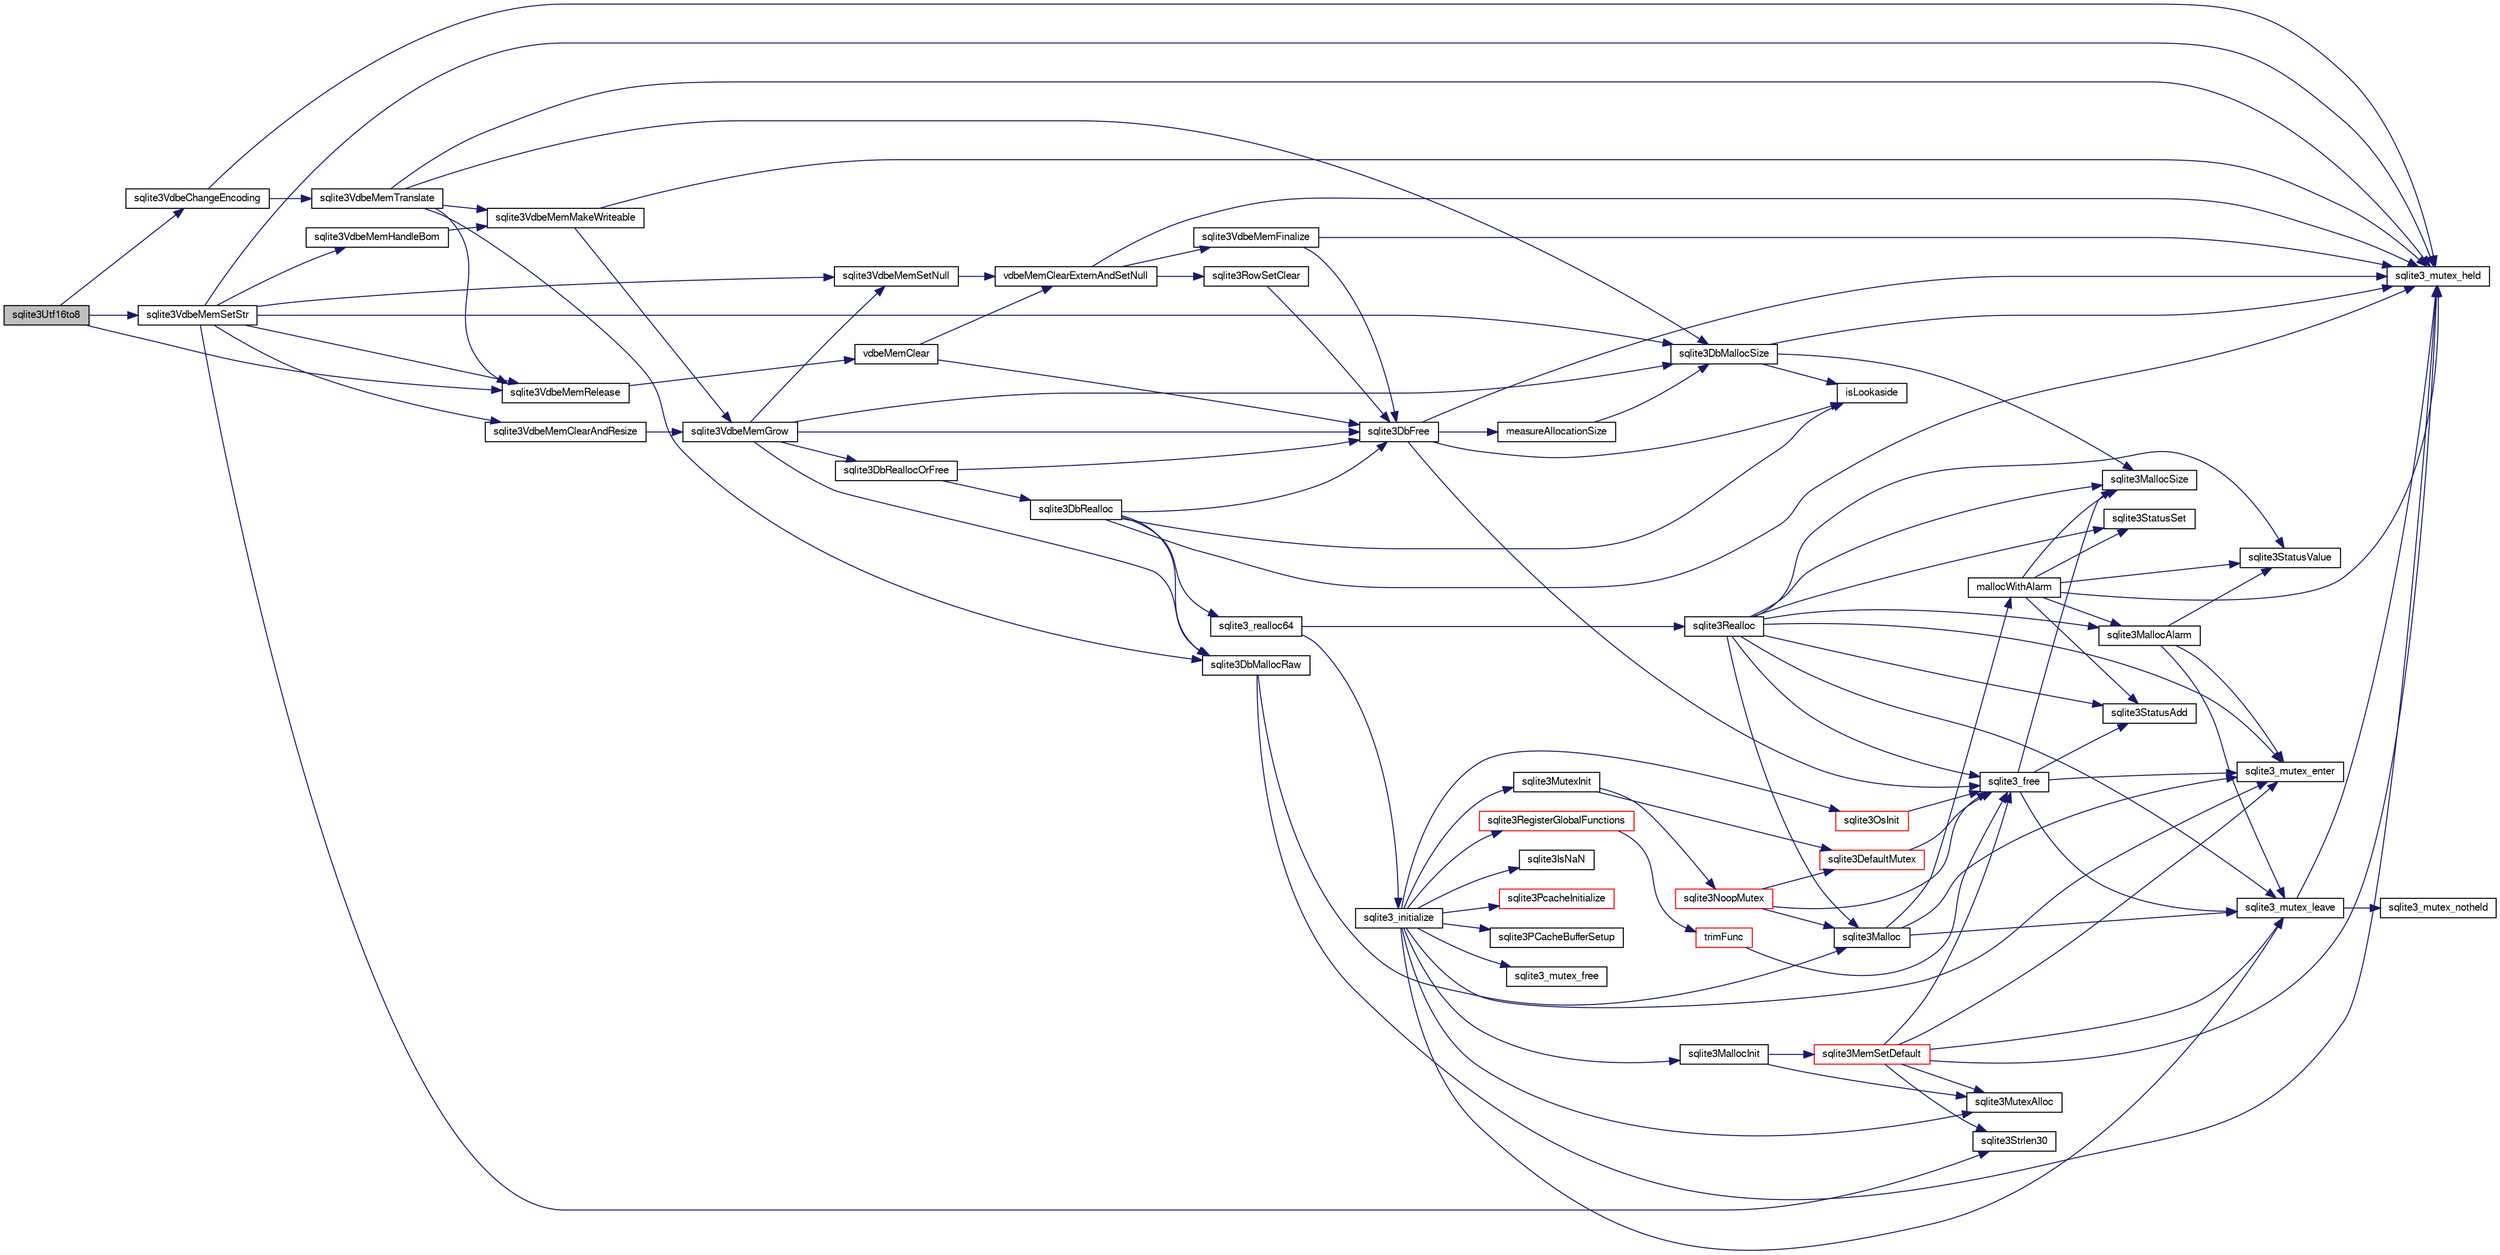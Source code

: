digraph "sqlite3Utf16to8"
{
  edge [fontname="FreeSans",fontsize="10",labelfontname="FreeSans",labelfontsize="10"];
  node [fontname="FreeSans",fontsize="10",shape=record];
  rankdir="LR";
  Node734006 [label="sqlite3Utf16to8",height=0.2,width=0.4,color="black", fillcolor="grey75", style="filled", fontcolor="black"];
  Node734006 -> Node734007 [color="midnightblue",fontsize="10",style="solid",fontname="FreeSans"];
  Node734007 [label="sqlite3VdbeMemSetStr",height=0.2,width=0.4,color="black", fillcolor="white", style="filled",URL="$sqlite3_8c.html#a9697bec7c3b512483638ea3646191d7d"];
  Node734007 -> Node734008 [color="midnightblue",fontsize="10",style="solid",fontname="FreeSans"];
  Node734008 [label="sqlite3_mutex_held",height=0.2,width=0.4,color="black", fillcolor="white", style="filled",URL="$sqlite3_8c.html#acf77da68932b6bc163c5e68547ecc3e7"];
  Node734007 -> Node734009 [color="midnightblue",fontsize="10",style="solid",fontname="FreeSans"];
  Node734009 [label="sqlite3VdbeMemSetNull",height=0.2,width=0.4,color="black", fillcolor="white", style="filled",URL="$sqlite3_8c.html#ae01092c23aebaf8a3ebdf3954609b410"];
  Node734009 -> Node734010 [color="midnightblue",fontsize="10",style="solid",fontname="FreeSans"];
  Node734010 [label="vdbeMemClearExternAndSetNull",height=0.2,width=0.4,color="black", fillcolor="white", style="filled",URL="$sqlite3_8c.html#a29c41a360fb0e86b817777daf061230c"];
  Node734010 -> Node734008 [color="midnightblue",fontsize="10",style="solid",fontname="FreeSans"];
  Node734010 -> Node734011 [color="midnightblue",fontsize="10",style="solid",fontname="FreeSans"];
  Node734011 [label="sqlite3VdbeMemFinalize",height=0.2,width=0.4,color="black", fillcolor="white", style="filled",URL="$sqlite3_8c.html#a2568220f48ddef81b1c43e401042d9d2"];
  Node734011 -> Node734008 [color="midnightblue",fontsize="10",style="solid",fontname="FreeSans"];
  Node734011 -> Node734012 [color="midnightblue",fontsize="10",style="solid",fontname="FreeSans"];
  Node734012 [label="sqlite3DbFree",height=0.2,width=0.4,color="black", fillcolor="white", style="filled",URL="$sqlite3_8c.html#ac70ab821a6607b4a1b909582dc37a069"];
  Node734012 -> Node734008 [color="midnightblue",fontsize="10",style="solid",fontname="FreeSans"];
  Node734012 -> Node734013 [color="midnightblue",fontsize="10",style="solid",fontname="FreeSans"];
  Node734013 [label="measureAllocationSize",height=0.2,width=0.4,color="black", fillcolor="white", style="filled",URL="$sqlite3_8c.html#a45731e644a22fdb756e2b6337224217a"];
  Node734013 -> Node734014 [color="midnightblue",fontsize="10",style="solid",fontname="FreeSans"];
  Node734014 [label="sqlite3DbMallocSize",height=0.2,width=0.4,color="black", fillcolor="white", style="filled",URL="$sqlite3_8c.html#aa397e5a8a03495203a0767abf0a71f86"];
  Node734014 -> Node734015 [color="midnightblue",fontsize="10",style="solid",fontname="FreeSans"];
  Node734015 [label="sqlite3MallocSize",height=0.2,width=0.4,color="black", fillcolor="white", style="filled",URL="$sqlite3_8c.html#acf5d2a5f35270bafb050bd2def576955"];
  Node734014 -> Node734008 [color="midnightblue",fontsize="10",style="solid",fontname="FreeSans"];
  Node734014 -> Node734016 [color="midnightblue",fontsize="10",style="solid",fontname="FreeSans"];
  Node734016 [label="isLookaside",height=0.2,width=0.4,color="black", fillcolor="white", style="filled",URL="$sqlite3_8c.html#a770fa05ff9717b75e16f4d968a77b897"];
  Node734012 -> Node734016 [color="midnightblue",fontsize="10",style="solid",fontname="FreeSans"];
  Node734012 -> Node734017 [color="midnightblue",fontsize="10",style="solid",fontname="FreeSans"];
  Node734017 [label="sqlite3_free",height=0.2,width=0.4,color="black", fillcolor="white", style="filled",URL="$sqlite3_8c.html#a6552349e36a8a691af5487999ab09519"];
  Node734017 -> Node734018 [color="midnightblue",fontsize="10",style="solid",fontname="FreeSans"];
  Node734018 [label="sqlite3_mutex_enter",height=0.2,width=0.4,color="black", fillcolor="white", style="filled",URL="$sqlite3_8c.html#a1c12cde690bd89f104de5cbad12a6bf5"];
  Node734017 -> Node734019 [color="midnightblue",fontsize="10",style="solid",fontname="FreeSans"];
  Node734019 [label="sqlite3StatusAdd",height=0.2,width=0.4,color="black", fillcolor="white", style="filled",URL="$sqlite3_8c.html#afa029f93586aeab4cc85360905dae9cd"];
  Node734017 -> Node734015 [color="midnightblue",fontsize="10",style="solid",fontname="FreeSans"];
  Node734017 -> Node734020 [color="midnightblue",fontsize="10",style="solid",fontname="FreeSans"];
  Node734020 [label="sqlite3_mutex_leave",height=0.2,width=0.4,color="black", fillcolor="white", style="filled",URL="$sqlite3_8c.html#a5838d235601dbd3c1fa993555c6bcc93"];
  Node734020 -> Node734008 [color="midnightblue",fontsize="10",style="solid",fontname="FreeSans"];
  Node734020 -> Node734021 [color="midnightblue",fontsize="10",style="solid",fontname="FreeSans"];
  Node734021 [label="sqlite3_mutex_notheld",height=0.2,width=0.4,color="black", fillcolor="white", style="filled",URL="$sqlite3_8c.html#a83967c837c1c000d3b5adcfaa688f5dc"];
  Node734010 -> Node734022 [color="midnightblue",fontsize="10",style="solid",fontname="FreeSans"];
  Node734022 [label="sqlite3RowSetClear",height=0.2,width=0.4,color="black", fillcolor="white", style="filled",URL="$sqlite3_8c.html#ae153de0cd969511a607e26deeca80342"];
  Node734022 -> Node734012 [color="midnightblue",fontsize="10",style="solid",fontname="FreeSans"];
  Node734007 -> Node734023 [color="midnightblue",fontsize="10",style="solid",fontname="FreeSans"];
  Node734023 [label="sqlite3Strlen30",height=0.2,width=0.4,color="black", fillcolor="white", style="filled",URL="$sqlite3_8c.html#a3dcd80ba41f1a308193dee74857b62a7"];
  Node734007 -> Node734024 [color="midnightblue",fontsize="10",style="solid",fontname="FreeSans"];
  Node734024 [label="sqlite3VdbeMemClearAndResize",height=0.2,width=0.4,color="black", fillcolor="white", style="filled",URL="$sqlite3_8c.html#add082be4aa46084ecdf023cfac898231"];
  Node734024 -> Node734025 [color="midnightblue",fontsize="10",style="solid",fontname="FreeSans"];
  Node734025 [label="sqlite3VdbeMemGrow",height=0.2,width=0.4,color="black", fillcolor="white", style="filled",URL="$sqlite3_8c.html#aba753c9690ae0ba31b5100945cf29447"];
  Node734025 -> Node734014 [color="midnightblue",fontsize="10",style="solid",fontname="FreeSans"];
  Node734025 -> Node734026 [color="midnightblue",fontsize="10",style="solid",fontname="FreeSans"];
  Node734026 [label="sqlite3DbReallocOrFree",height=0.2,width=0.4,color="black", fillcolor="white", style="filled",URL="$sqlite3_8c.html#a532a9fd62eeb46b61885a0fff075231c"];
  Node734026 -> Node734027 [color="midnightblue",fontsize="10",style="solid",fontname="FreeSans"];
  Node734027 [label="sqlite3DbRealloc",height=0.2,width=0.4,color="black", fillcolor="white", style="filled",URL="$sqlite3_8c.html#ae028f4902a9d29bcaf310ff289ee87dc"];
  Node734027 -> Node734008 [color="midnightblue",fontsize="10",style="solid",fontname="FreeSans"];
  Node734027 -> Node734028 [color="midnightblue",fontsize="10",style="solid",fontname="FreeSans"];
  Node734028 [label="sqlite3DbMallocRaw",height=0.2,width=0.4,color="black", fillcolor="white", style="filled",URL="$sqlite3_8c.html#abbe8be0cf7175e11ddc3e2218fad924e"];
  Node734028 -> Node734008 [color="midnightblue",fontsize="10",style="solid",fontname="FreeSans"];
  Node734028 -> Node734029 [color="midnightblue",fontsize="10",style="solid",fontname="FreeSans"];
  Node734029 [label="sqlite3Malloc",height=0.2,width=0.4,color="black", fillcolor="white", style="filled",URL="$sqlite3_8c.html#a361a2eaa846b1885f123abe46f5d8b2b"];
  Node734029 -> Node734018 [color="midnightblue",fontsize="10",style="solid",fontname="FreeSans"];
  Node734029 -> Node734030 [color="midnightblue",fontsize="10",style="solid",fontname="FreeSans"];
  Node734030 [label="mallocWithAlarm",height=0.2,width=0.4,color="black", fillcolor="white", style="filled",URL="$sqlite3_8c.html#ab070d5cf8e48ec8a6a43cf025d48598b"];
  Node734030 -> Node734008 [color="midnightblue",fontsize="10",style="solid",fontname="FreeSans"];
  Node734030 -> Node734031 [color="midnightblue",fontsize="10",style="solid",fontname="FreeSans"];
  Node734031 [label="sqlite3StatusSet",height=0.2,width=0.4,color="black", fillcolor="white", style="filled",URL="$sqlite3_8c.html#afec7586c01fcb5ea17dc9d7725a589d9"];
  Node734030 -> Node734032 [color="midnightblue",fontsize="10",style="solid",fontname="FreeSans"];
  Node734032 [label="sqlite3StatusValue",height=0.2,width=0.4,color="black", fillcolor="white", style="filled",URL="$sqlite3_8c.html#a30b8ac296c6e200c1fa57708d52c6ef6"];
  Node734030 -> Node734033 [color="midnightblue",fontsize="10",style="solid",fontname="FreeSans"];
  Node734033 [label="sqlite3MallocAlarm",height=0.2,width=0.4,color="black", fillcolor="white", style="filled",URL="$sqlite3_8c.html#ada66988e8471d1198f3219c062377508"];
  Node734033 -> Node734032 [color="midnightblue",fontsize="10",style="solid",fontname="FreeSans"];
  Node734033 -> Node734020 [color="midnightblue",fontsize="10",style="solid",fontname="FreeSans"];
  Node734033 -> Node734018 [color="midnightblue",fontsize="10",style="solid",fontname="FreeSans"];
  Node734030 -> Node734015 [color="midnightblue",fontsize="10",style="solid",fontname="FreeSans"];
  Node734030 -> Node734019 [color="midnightblue",fontsize="10",style="solid",fontname="FreeSans"];
  Node734029 -> Node734020 [color="midnightblue",fontsize="10",style="solid",fontname="FreeSans"];
  Node734027 -> Node734016 [color="midnightblue",fontsize="10",style="solid",fontname="FreeSans"];
  Node734027 -> Node734012 [color="midnightblue",fontsize="10",style="solid",fontname="FreeSans"];
  Node734027 -> Node734034 [color="midnightblue",fontsize="10",style="solid",fontname="FreeSans"];
  Node734034 [label="sqlite3_realloc64",height=0.2,width=0.4,color="black", fillcolor="white", style="filled",URL="$sqlite3_8c.html#a3765a714077ee547e811034236dc9ecd"];
  Node734034 -> Node734035 [color="midnightblue",fontsize="10",style="solid",fontname="FreeSans"];
  Node734035 [label="sqlite3_initialize",height=0.2,width=0.4,color="black", fillcolor="white", style="filled",URL="$sqlite3_8c.html#ab0c0ee2d5d4cf8b28e9572296a8861df"];
  Node734035 -> Node734036 [color="midnightblue",fontsize="10",style="solid",fontname="FreeSans"];
  Node734036 [label="sqlite3MutexInit",height=0.2,width=0.4,color="black", fillcolor="white", style="filled",URL="$sqlite3_8c.html#a7906afcdd1cdb3d0007eb932398a1158"];
  Node734036 -> Node734037 [color="midnightblue",fontsize="10",style="solid",fontname="FreeSans"];
  Node734037 [label="sqlite3DefaultMutex",height=0.2,width=0.4,color="red", fillcolor="white", style="filled",URL="$sqlite3_8c.html#ac895a71e325f9b2f9b862f737c17aca8"];
  Node734037 -> Node734017 [color="midnightblue",fontsize="10",style="solid",fontname="FreeSans"];
  Node734036 -> Node734046 [color="midnightblue",fontsize="10",style="solid",fontname="FreeSans"];
  Node734046 [label="sqlite3NoopMutex",height=0.2,width=0.4,color="red", fillcolor="white", style="filled",URL="$sqlite3_8c.html#a09742cde9ef371d94f8201d2cdb543e4"];
  Node734046 -> Node734029 [color="midnightblue",fontsize="10",style="solid",fontname="FreeSans"];
  Node734046 -> Node734017 [color="midnightblue",fontsize="10",style="solid",fontname="FreeSans"];
  Node734046 -> Node734037 [color="midnightblue",fontsize="10",style="solid",fontname="FreeSans"];
  Node734035 -> Node734054 [color="midnightblue",fontsize="10",style="solid",fontname="FreeSans"];
  Node734054 [label="sqlite3MutexAlloc",height=0.2,width=0.4,color="black", fillcolor="white", style="filled",URL="$sqlite3_8c.html#a0e3f432ee581f6876b590e7ad7e84e19"];
  Node734035 -> Node734018 [color="midnightblue",fontsize="10",style="solid",fontname="FreeSans"];
  Node734035 -> Node734055 [color="midnightblue",fontsize="10",style="solid",fontname="FreeSans"];
  Node734055 [label="sqlite3MallocInit",height=0.2,width=0.4,color="black", fillcolor="white", style="filled",URL="$sqlite3_8c.html#a9e06f9e7cad0d83ce80ab493c9533552"];
  Node734055 -> Node734056 [color="midnightblue",fontsize="10",style="solid",fontname="FreeSans"];
  Node734056 [label="sqlite3MemSetDefault",height=0.2,width=0.4,color="red", fillcolor="white", style="filled",URL="$sqlite3_8c.html#a162fbfd727e92c5f8f72625b5ff62549"];
  Node734056 -> Node734054 [color="midnightblue",fontsize="10",style="solid",fontname="FreeSans"];
  Node734056 -> Node734018 [color="midnightblue",fontsize="10",style="solid",fontname="FreeSans"];
  Node734056 -> Node734020 [color="midnightblue",fontsize="10",style="solid",fontname="FreeSans"];
  Node734056 -> Node734023 [color="midnightblue",fontsize="10",style="solid",fontname="FreeSans"];
  Node734056 -> Node734008 [color="midnightblue",fontsize="10",style="solid",fontname="FreeSans"];
  Node734056 -> Node734017 [color="midnightblue",fontsize="10",style="solid",fontname="FreeSans"];
  Node734055 -> Node734054 [color="midnightblue",fontsize="10",style="solid",fontname="FreeSans"];
  Node734035 -> Node734020 [color="midnightblue",fontsize="10",style="solid",fontname="FreeSans"];
  Node734035 -> Node734135 [color="midnightblue",fontsize="10",style="solid",fontname="FreeSans"];
  Node734135 [label="sqlite3RegisterGlobalFunctions",height=0.2,width=0.4,color="red", fillcolor="white", style="filled",URL="$sqlite3_8c.html#a9f75bd111010f29e1b8d74344473c4ec"];
  Node734135 -> Node734136 [color="midnightblue",fontsize="10",style="solid",fontname="FreeSans"];
  Node734136 [label="trimFunc",height=0.2,width=0.4,color="red", fillcolor="white", style="filled",URL="$sqlite3_8c.html#afad56dbe7f08139a630156e644b14704"];
  Node734136 -> Node734017 [color="midnightblue",fontsize="10",style="solid",fontname="FreeSans"];
  Node734035 -> Node734281 [color="midnightblue",fontsize="10",style="solid",fontname="FreeSans"];
  Node734281 [label="sqlite3PcacheInitialize",height=0.2,width=0.4,color="red", fillcolor="white", style="filled",URL="$sqlite3_8c.html#a2902c61ddc88bea002c4d69fe4052b1f"];
  Node734035 -> Node734282 [color="midnightblue",fontsize="10",style="solid",fontname="FreeSans"];
  Node734282 [label="sqlite3OsInit",height=0.2,width=0.4,color="red", fillcolor="white", style="filled",URL="$sqlite3_8c.html#afeaa886fe1ca086a30fd278b1d069762"];
  Node734282 -> Node734017 [color="midnightblue",fontsize="10",style="solid",fontname="FreeSans"];
  Node734035 -> Node734286 [color="midnightblue",fontsize="10",style="solid",fontname="FreeSans"];
  Node734286 [label="sqlite3PCacheBufferSetup",height=0.2,width=0.4,color="black", fillcolor="white", style="filled",URL="$sqlite3_8c.html#ad18a1eebefdfbc4254f473f7b0101937"];
  Node734035 -> Node734287 [color="midnightblue",fontsize="10",style="solid",fontname="FreeSans"];
  Node734287 [label="sqlite3_mutex_free",height=0.2,width=0.4,color="black", fillcolor="white", style="filled",URL="$sqlite3_8c.html#a2db2e72e08f6873afa9c61b0ec726fec"];
  Node734035 -> Node734079 [color="midnightblue",fontsize="10",style="solid",fontname="FreeSans"];
  Node734079 [label="sqlite3IsNaN",height=0.2,width=0.4,color="black", fillcolor="white", style="filled",URL="$sqlite3_8c.html#aed4d78203877c3486765ccbc7feebb50"];
  Node734034 -> Node734068 [color="midnightblue",fontsize="10",style="solid",fontname="FreeSans"];
  Node734068 [label="sqlite3Realloc",height=0.2,width=0.4,color="black", fillcolor="white", style="filled",URL="$sqlite3_8c.html#ad53aefdfc088f622e23ffe838201fe22"];
  Node734068 -> Node734029 [color="midnightblue",fontsize="10",style="solid",fontname="FreeSans"];
  Node734068 -> Node734017 [color="midnightblue",fontsize="10",style="solid",fontname="FreeSans"];
  Node734068 -> Node734015 [color="midnightblue",fontsize="10",style="solid",fontname="FreeSans"];
  Node734068 -> Node734018 [color="midnightblue",fontsize="10",style="solid",fontname="FreeSans"];
  Node734068 -> Node734031 [color="midnightblue",fontsize="10",style="solid",fontname="FreeSans"];
  Node734068 -> Node734032 [color="midnightblue",fontsize="10",style="solid",fontname="FreeSans"];
  Node734068 -> Node734033 [color="midnightblue",fontsize="10",style="solid",fontname="FreeSans"];
  Node734068 -> Node734019 [color="midnightblue",fontsize="10",style="solid",fontname="FreeSans"];
  Node734068 -> Node734020 [color="midnightblue",fontsize="10",style="solid",fontname="FreeSans"];
  Node734026 -> Node734012 [color="midnightblue",fontsize="10",style="solid",fontname="FreeSans"];
  Node734025 -> Node734012 [color="midnightblue",fontsize="10",style="solid",fontname="FreeSans"];
  Node734025 -> Node734028 [color="midnightblue",fontsize="10",style="solid",fontname="FreeSans"];
  Node734025 -> Node734009 [color="midnightblue",fontsize="10",style="solid",fontname="FreeSans"];
  Node734007 -> Node734089 [color="midnightblue",fontsize="10",style="solid",fontname="FreeSans"];
  Node734089 [label="sqlite3VdbeMemRelease",height=0.2,width=0.4,color="black", fillcolor="white", style="filled",URL="$sqlite3_8c.html#a90606361dbeba88159fd6ff03fcc10cc"];
  Node734089 -> Node734090 [color="midnightblue",fontsize="10",style="solid",fontname="FreeSans"];
  Node734090 [label="vdbeMemClear",height=0.2,width=0.4,color="black", fillcolor="white", style="filled",URL="$sqlite3_8c.html#a489eef6e55ad0dadf67578726b935d12"];
  Node734090 -> Node734010 [color="midnightblue",fontsize="10",style="solid",fontname="FreeSans"];
  Node734090 -> Node734012 [color="midnightblue",fontsize="10",style="solid",fontname="FreeSans"];
  Node734007 -> Node734014 [color="midnightblue",fontsize="10",style="solid",fontname="FreeSans"];
  Node734007 -> Node734288 [color="midnightblue",fontsize="10",style="solid",fontname="FreeSans"];
  Node734288 [label="sqlite3VdbeMemHandleBom",height=0.2,width=0.4,color="black", fillcolor="white", style="filled",URL="$sqlite3_8c.html#a8ac47607e6893715d335a0f6f4b58e3e"];
  Node734288 -> Node734088 [color="midnightblue",fontsize="10",style="solid",fontname="FreeSans"];
  Node734088 [label="sqlite3VdbeMemMakeWriteable",height=0.2,width=0.4,color="black", fillcolor="white", style="filled",URL="$sqlite3_8c.html#afabdd8032205a36c69ad191c6bbb6a34"];
  Node734088 -> Node734008 [color="midnightblue",fontsize="10",style="solid",fontname="FreeSans"];
  Node734088 -> Node734025 [color="midnightblue",fontsize="10",style="solid",fontname="FreeSans"];
  Node734006 -> Node734086 [color="midnightblue",fontsize="10",style="solid",fontname="FreeSans"];
  Node734086 [label="sqlite3VdbeChangeEncoding",height=0.2,width=0.4,color="black", fillcolor="white", style="filled",URL="$sqlite3_8c.html#aa7cf8e488bf8cf9ec18528f52a40de31"];
  Node734086 -> Node734008 [color="midnightblue",fontsize="10",style="solid",fontname="FreeSans"];
  Node734086 -> Node734087 [color="midnightblue",fontsize="10",style="solid",fontname="FreeSans"];
  Node734087 [label="sqlite3VdbeMemTranslate",height=0.2,width=0.4,color="black", fillcolor="white", style="filled",URL="$sqlite3_8c.html#adc5f07459f00d96ec7591be255d029f5"];
  Node734087 -> Node734008 [color="midnightblue",fontsize="10",style="solid",fontname="FreeSans"];
  Node734087 -> Node734088 [color="midnightblue",fontsize="10",style="solid",fontname="FreeSans"];
  Node734087 -> Node734028 [color="midnightblue",fontsize="10",style="solid",fontname="FreeSans"];
  Node734087 -> Node734089 [color="midnightblue",fontsize="10",style="solid",fontname="FreeSans"];
  Node734087 -> Node734014 [color="midnightblue",fontsize="10",style="solid",fontname="FreeSans"];
  Node734006 -> Node734089 [color="midnightblue",fontsize="10",style="solid",fontname="FreeSans"];
}
